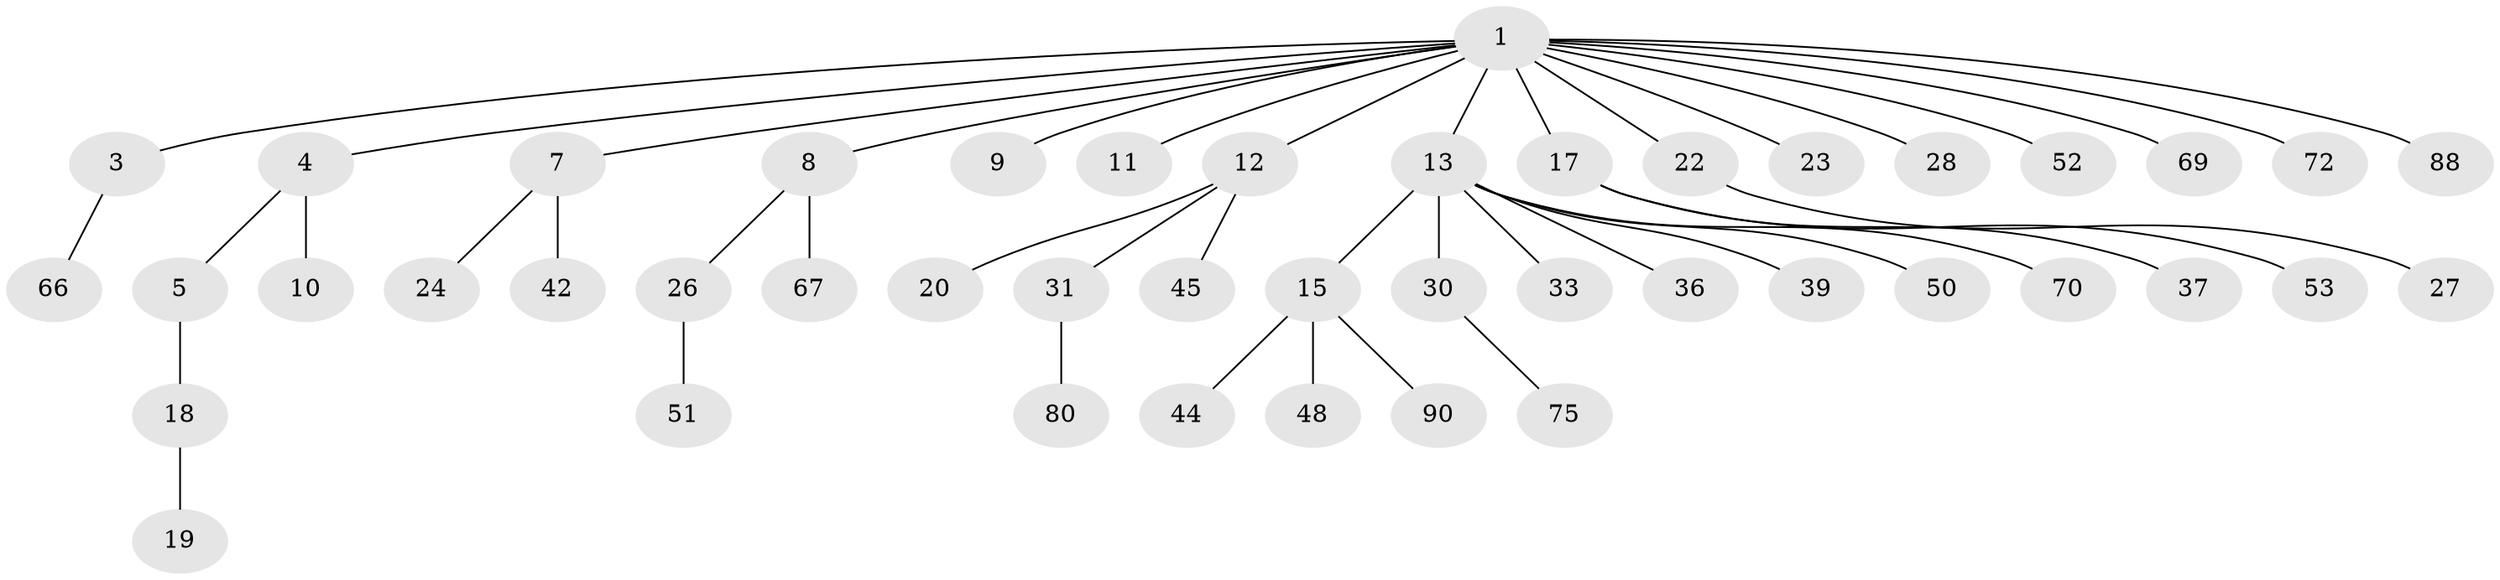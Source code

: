 // original degree distribution, {8: 0.011111111111111112, 10: 0.011111111111111112, 2: 0.14444444444444443, 3: 0.16666666666666666, 1: 0.5777777777777777, 5: 0.022222222222222223, 7: 0.011111111111111112, 4: 0.05555555555555555}
// Generated by graph-tools (version 1.1) at 2025/19/03/04/25 18:19:03]
// undirected, 45 vertices, 44 edges
graph export_dot {
graph [start="1"]
  node [color=gray90,style=filled];
  1 [super="+2"];
  3;
  4;
  5 [super="+6"];
  7;
  8;
  9 [super="+59+21"];
  10 [super="+89+40"];
  11;
  12 [super="+83+86+16"];
  13 [super="+38+14+85+73"];
  15;
  17 [super="+49+29+25"];
  18 [super="+65"];
  19;
  20 [super="+41+34"];
  22;
  23;
  24;
  26 [super="+76+46"];
  27;
  28;
  30;
  31 [super="+54+32"];
  33;
  36 [super="+47"];
  37;
  39;
  42 [super="+78"];
  44;
  45 [super="+81+58"];
  48;
  50 [super="+79+63+57"];
  51;
  52 [super="+62"];
  53;
  66;
  67;
  69;
  70;
  72;
  75;
  80;
  88;
  90;
  1 -- 3;
  1 -- 4;
  1 -- 8;
  1 -- 11;
  1 -- 12;
  1 -- 69;
  1 -- 88;
  1 -- 7;
  1 -- 72;
  1 -- 9;
  1 -- 13;
  1 -- 17;
  1 -- 52;
  1 -- 22;
  1 -- 23;
  1 -- 28;
  3 -- 66;
  4 -- 5;
  4 -- 10;
  5 -- 18;
  7 -- 24;
  7 -- 42;
  8 -- 26;
  8 -- 67;
  12 -- 20;
  12 -- 45;
  12 -- 31;
  13 -- 15;
  13 -- 33;
  13 -- 50;
  13 -- 70;
  13 -- 39;
  13 -- 36;
  13 -- 30;
  15 -- 44;
  15 -- 48;
  15 -- 90;
  17 -- 37;
  17 -- 53;
  18 -- 19;
  22 -- 27;
  26 -- 51;
  30 -- 75;
  31 -- 80;
}
